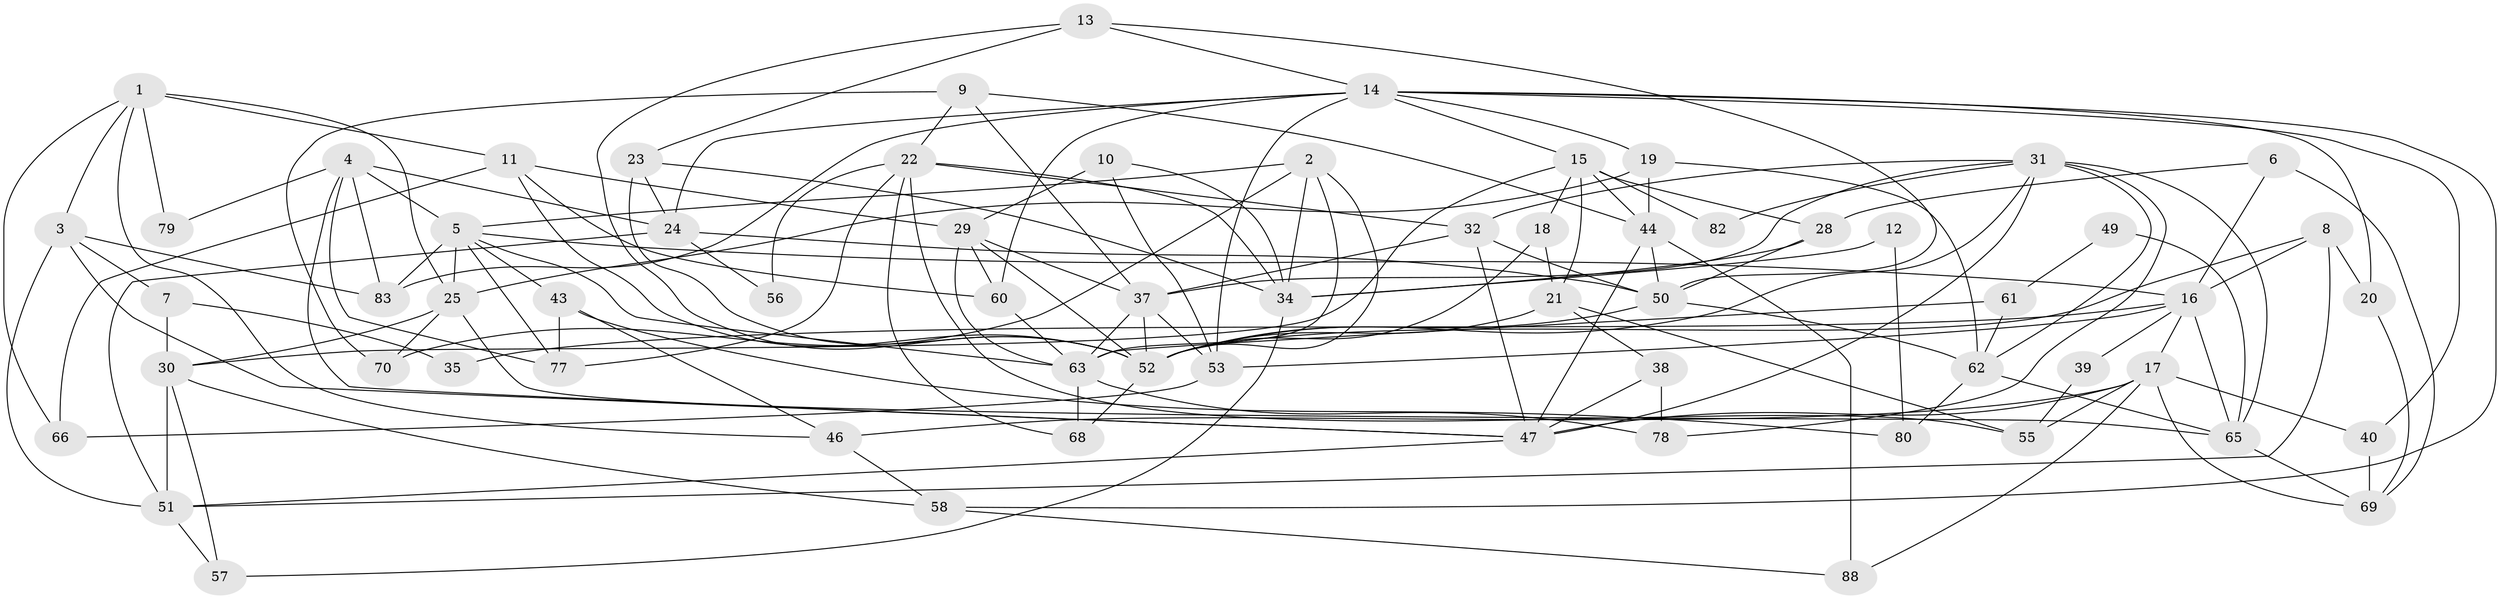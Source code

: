 // Generated by graph-tools (version 1.1) at 2025/23/03/03/25 07:23:58]
// undirected, 65 vertices, 155 edges
graph export_dot {
graph [start="1"]
  node [color=gray90,style=filled];
  1 [super="+26"];
  2 [super="+89"];
  3 [super="+33"];
  4 [super="+81"];
  5 [super="+48"];
  6;
  7;
  8;
  9;
  10 [super="+73"];
  11 [super="+74"];
  12;
  13;
  14 [super="+67"];
  15 [super="+36"];
  16 [super="+59"];
  17 [super="+72"];
  18;
  19;
  20;
  21 [super="+42"];
  22 [super="+86"];
  23;
  24 [super="+27"];
  25 [super="+91"];
  28;
  29 [super="+41"];
  30 [super="+64"];
  31 [super="+54"];
  32 [super="+71"];
  34;
  35;
  37 [super="+45"];
  38;
  39;
  40;
  43;
  44;
  46;
  47 [super="+90"];
  49;
  50 [super="+92"];
  51;
  52 [super="+76"];
  53 [super="+84"];
  55;
  56;
  57 [super="+94"];
  58;
  60;
  61;
  62 [super="+75"];
  63 [super="+87"];
  65 [super="+93"];
  66;
  68;
  69;
  70;
  77;
  78 [super="+85"];
  79;
  80;
  82;
  83;
  88;
  1 -- 46;
  1 -- 11;
  1 -- 25;
  1 -- 79;
  1 -- 66;
  1 -- 3;
  2 -- 5;
  2 -- 34;
  2 -- 52;
  2 -- 70;
  2 -- 63;
  3 -- 83;
  3 -- 7;
  3 -- 47;
  3 -- 51;
  4 -- 77;
  4 -- 83;
  4 -- 47;
  4 -- 24;
  4 -- 79;
  4 -- 5;
  5 -- 25;
  5 -- 43;
  5 -- 77;
  5 -- 83;
  5 -- 16;
  5 -- 63;
  6 -- 69;
  6 -- 28;
  6 -- 16;
  7 -- 35;
  7 -- 30;
  8 -- 52;
  8 -- 16 [weight=2];
  8 -- 20;
  8 -- 51;
  9 -- 44;
  9 -- 70;
  9 -- 22;
  9 -- 37;
  10 -- 34;
  10 -- 53;
  10 -- 29;
  11 -- 60;
  11 -- 66;
  11 -- 52;
  11 -- 29;
  12 -- 80;
  12 -- 34;
  13 -- 23;
  13 -- 50;
  13 -- 52;
  13 -- 14;
  14 -- 60;
  14 -- 15;
  14 -- 20;
  14 -- 83;
  14 -- 24;
  14 -- 19;
  14 -- 53;
  14 -- 40;
  14 -- 58;
  15 -- 28;
  15 -- 44;
  15 -- 82;
  15 -- 21;
  15 -- 18;
  15 -- 30;
  16 -- 53;
  16 -- 17;
  16 -- 65;
  16 -- 35;
  16 -- 39;
  17 -- 40;
  17 -- 46;
  17 -- 55;
  17 -- 69;
  17 -- 88;
  17 -- 47;
  18 -- 52;
  18 -- 21;
  19 -- 44;
  19 -- 62;
  19 -- 25;
  20 -- 69;
  21 -- 52;
  21 -- 55;
  21 -- 38;
  22 -- 32;
  22 -- 34;
  22 -- 68;
  22 -- 55;
  22 -- 56;
  22 -- 77;
  23 -- 52;
  23 -- 34;
  23 -- 24;
  24 -- 51;
  24 -- 56;
  24 -- 50;
  25 -- 65;
  25 -- 30;
  25 -- 70;
  28 -- 34;
  28 -- 50;
  29 -- 60;
  29 -- 37;
  29 -- 52;
  29 -- 63;
  30 -- 58;
  30 -- 51;
  30 -- 57;
  31 -- 62;
  31 -- 82;
  31 -- 32;
  31 -- 78;
  31 -- 65;
  31 -- 52;
  31 -- 37;
  31 -- 47;
  32 -- 37;
  32 -- 50;
  32 -- 47;
  34 -- 57;
  37 -- 52;
  37 -- 63;
  37 -- 53;
  38 -- 47;
  38 -- 78;
  39 -- 55;
  40 -- 69;
  43 -- 46;
  43 -- 77;
  43 -- 80;
  44 -- 47;
  44 -- 50;
  44 -- 88;
  46 -- 58;
  47 -- 51;
  49 -- 61;
  49 -- 65;
  50 -- 52;
  50 -- 62;
  51 -- 57;
  52 -- 68;
  53 -- 66;
  58 -- 88;
  60 -- 63;
  61 -- 62;
  61 -- 63;
  62 -- 65;
  62 -- 80;
  63 -- 78;
  63 -- 68;
  65 -- 69;
}
